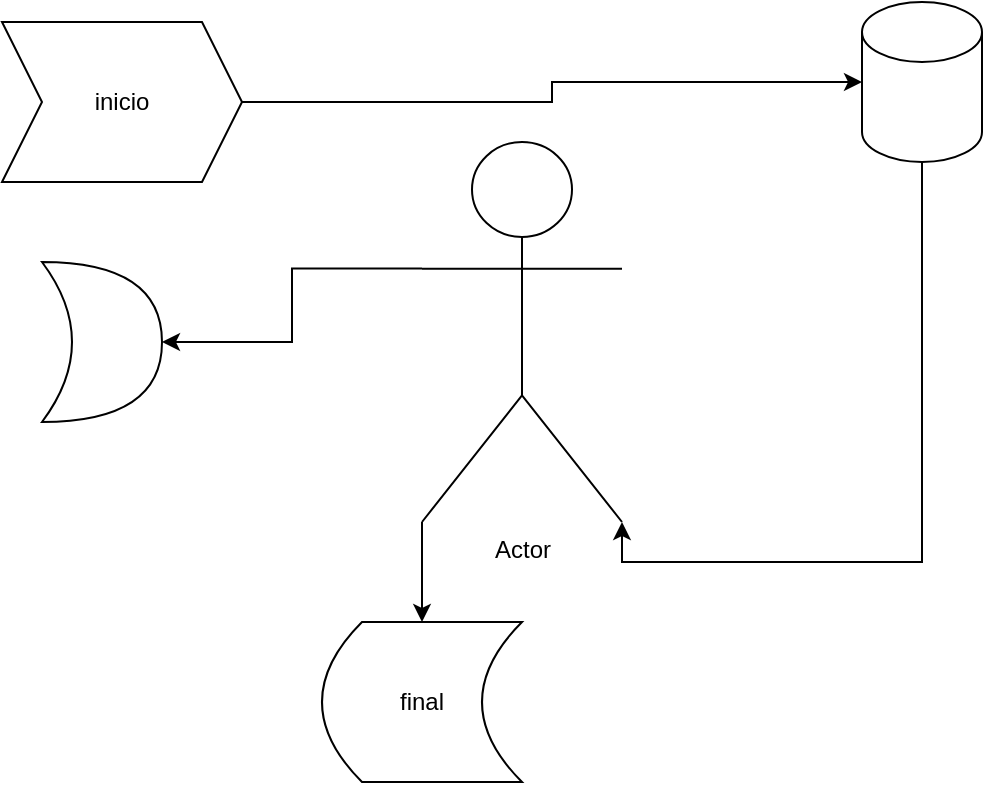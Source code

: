<mxfile version="14.0.0" type="github">
  <diagram id="GJjLNlStHXHkOpcL7xtm" name="Page-1">
    <mxGraphModel dx="711" dy="698" grid="1" gridSize="10" guides="1" tooltips="1" connect="1" arrows="1" fold="1" page="1" pageScale="1" pageWidth="850" pageHeight="1100" math="0" shadow="0">
      <root>
        <mxCell id="0" />
        <mxCell id="1" parent="0" />
        <mxCell id="fvZHletrlEKIyMKOD2h6-6" style="edgeStyle=orthogonalEdgeStyle;rounded=0;orthogonalLoop=1;jettySize=auto;html=1;exitX=0;exitY=0.333;exitDx=0;exitDy=0;exitPerimeter=0;" parent="1" source="fvZHletrlEKIyMKOD2h6-2" target="svOu7uf-HDzl4f5Y4I5i-1" edge="1">
          <mxGeometry relative="1" as="geometry" />
        </mxCell>
        <mxCell id="fvZHletrlEKIyMKOD2h6-7" style="edgeStyle=orthogonalEdgeStyle;rounded=0;orthogonalLoop=1;jettySize=auto;html=1;exitX=0;exitY=1;exitDx=0;exitDy=0;exitPerimeter=0;" parent="1" source="fvZHletrlEKIyMKOD2h6-2" target="svOu7uf-HDzl4f5Y4I5i-3" edge="1">
          <mxGeometry relative="1" as="geometry" />
        </mxCell>
        <mxCell id="fvZHletrlEKIyMKOD2h6-2" value="Actor" style="shape=umlActor;verticalLabelPosition=bottom;verticalAlign=top;html=1;outlineConnect=0;" parent="1" vertex="1">
          <mxGeometry x="390" y="180" width="100" height="190" as="geometry" />
        </mxCell>
        <mxCell id="fvZHletrlEKIyMKOD2h6-5" style="edgeStyle=orthogonalEdgeStyle;rounded=0;orthogonalLoop=1;jettySize=auto;html=1;exitX=0.5;exitY=1;exitDx=0;exitDy=0;exitPerimeter=0;entryX=1;entryY=1;entryDx=0;entryDy=0;entryPerimeter=0;" parent="1" source="fvZHletrlEKIyMKOD2h6-3" target="fvZHletrlEKIyMKOD2h6-2" edge="1">
          <mxGeometry relative="1" as="geometry" />
        </mxCell>
        <mxCell id="fvZHletrlEKIyMKOD2h6-3" value="" style="shape=cylinder3;whiteSpace=wrap;html=1;boundedLbl=1;backgroundOutline=1;size=15;" parent="1" vertex="1">
          <mxGeometry x="610" y="110" width="60" height="80" as="geometry" />
        </mxCell>
        <mxCell id="svOu7uf-HDzl4f5Y4I5i-1" value="" style="shape=xor;whiteSpace=wrap;html=1;" parent="1" vertex="1">
          <mxGeometry x="200" y="240" width="60" height="80" as="geometry" />
        </mxCell>
        <mxCell id="fvZHletrlEKIyMKOD2h6-4" style="edgeStyle=orthogonalEdgeStyle;rounded=0;orthogonalLoop=1;jettySize=auto;html=1;exitX=1;exitY=0.5;exitDx=0;exitDy=0;" parent="1" source="svOu7uf-HDzl4f5Y4I5i-2" target="fvZHletrlEKIyMKOD2h6-3" edge="1">
          <mxGeometry relative="1" as="geometry" />
        </mxCell>
        <mxCell id="svOu7uf-HDzl4f5Y4I5i-2" value="inicio" style="shape=step;perimeter=stepPerimeter;whiteSpace=wrap;html=1;fixedSize=1;" parent="1" vertex="1">
          <mxGeometry x="180" y="120" width="120" height="80" as="geometry" />
        </mxCell>
        <mxCell id="svOu7uf-HDzl4f5Y4I5i-3" value="final" style="shape=dataStorage;whiteSpace=wrap;html=1;fixedSize=1;" parent="1" vertex="1">
          <mxGeometry x="340" y="420" width="100" height="80" as="geometry" />
        </mxCell>
      </root>
    </mxGraphModel>
  </diagram>
</mxfile>
